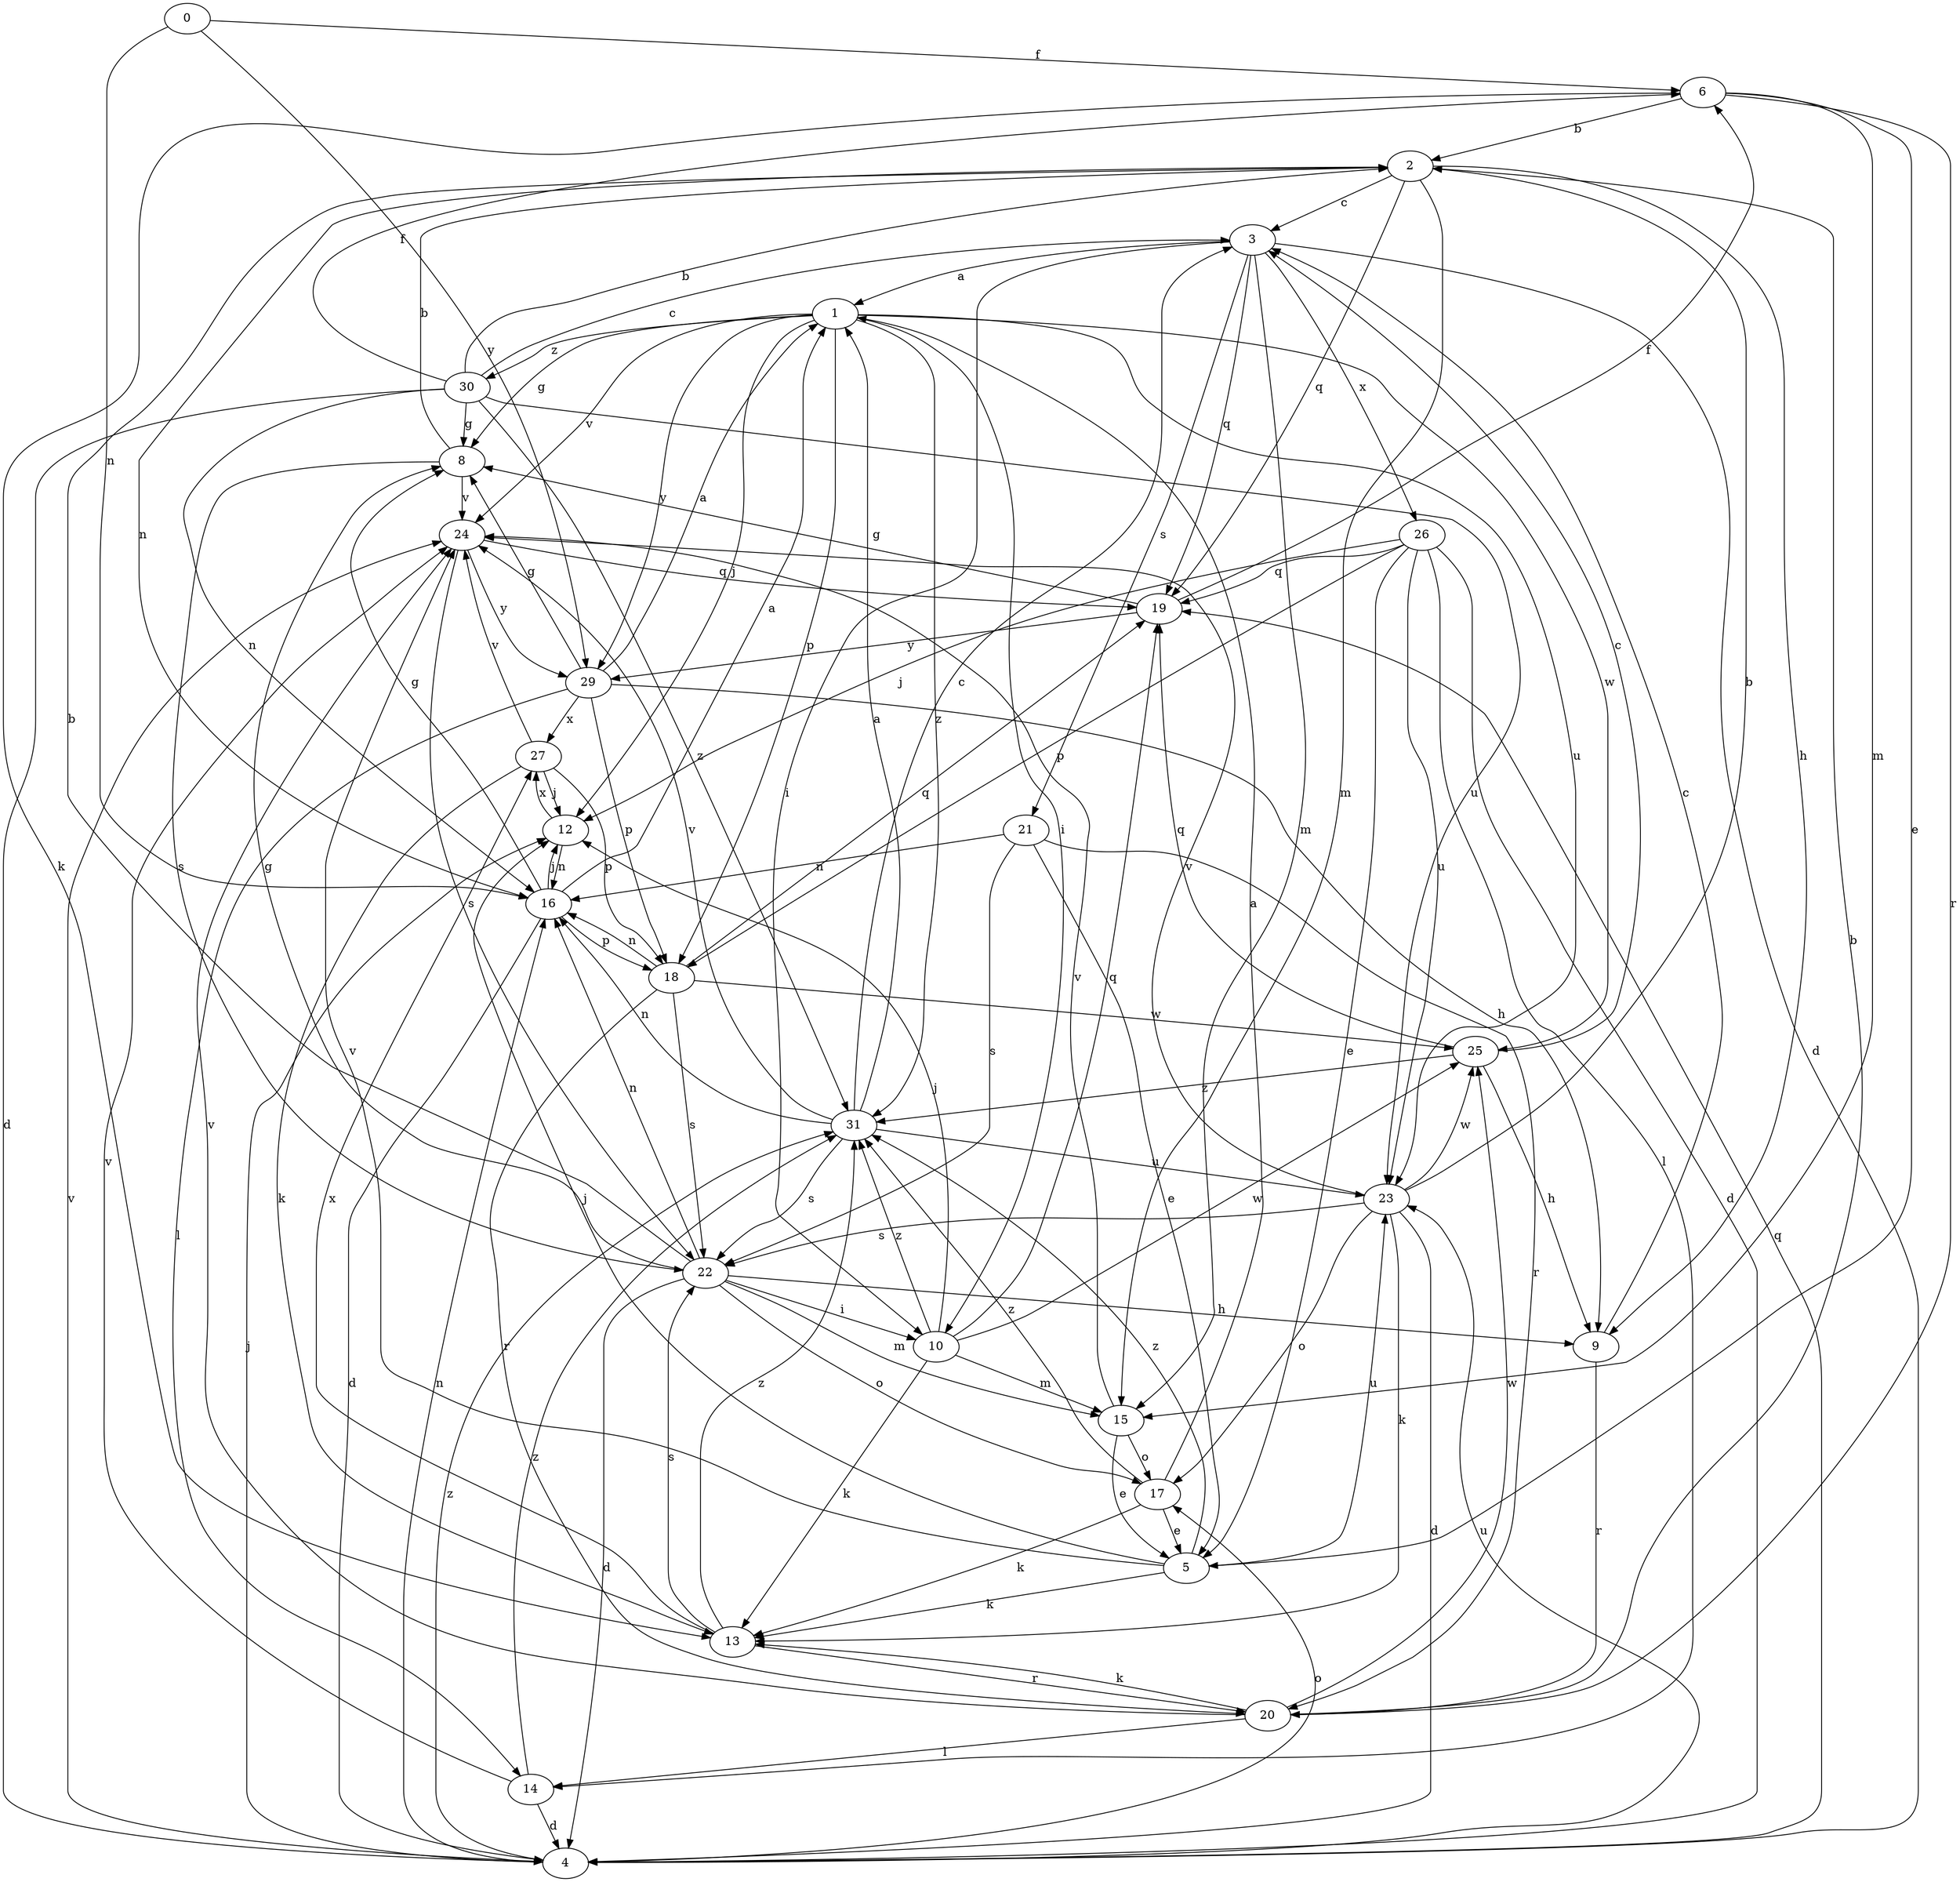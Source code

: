 strict digraph  {
0;
1;
2;
3;
4;
5;
6;
8;
9;
10;
12;
13;
14;
15;
16;
17;
18;
19;
20;
21;
22;
23;
24;
25;
26;
27;
29;
30;
31;
0 -> 6  [label=f];
0 -> 16  [label=n];
0 -> 29  [label=y];
1 -> 8  [label=g];
1 -> 10  [label=i];
1 -> 12  [label=j];
1 -> 18  [label=p];
1 -> 23  [label=u];
1 -> 24  [label=v];
1 -> 25  [label=w];
1 -> 29  [label=y];
1 -> 30  [label=z];
1 -> 31  [label=z];
2 -> 3  [label=c];
2 -> 9  [label=h];
2 -> 15  [label=m];
2 -> 16  [label=n];
2 -> 19  [label=q];
3 -> 1  [label=a];
3 -> 4  [label=d];
3 -> 10  [label=i];
3 -> 15  [label=m];
3 -> 19  [label=q];
3 -> 21  [label=s];
3 -> 26  [label=x];
4 -> 12  [label=j];
4 -> 16  [label=n];
4 -> 17  [label=o];
4 -> 19  [label=q];
4 -> 23  [label=u];
4 -> 24  [label=v];
4 -> 31  [label=z];
5 -> 12  [label=j];
5 -> 13  [label=k];
5 -> 23  [label=u];
5 -> 24  [label=v];
5 -> 31  [label=z];
6 -> 2  [label=b];
6 -> 5  [label=e];
6 -> 13  [label=k];
6 -> 15  [label=m];
6 -> 20  [label=r];
8 -> 2  [label=b];
8 -> 22  [label=s];
8 -> 24  [label=v];
9 -> 3  [label=c];
9 -> 20  [label=r];
10 -> 12  [label=j];
10 -> 13  [label=k];
10 -> 15  [label=m];
10 -> 19  [label=q];
10 -> 25  [label=w];
10 -> 31  [label=z];
12 -> 16  [label=n];
12 -> 27  [label=x];
13 -> 20  [label=r];
13 -> 22  [label=s];
13 -> 27  [label=x];
13 -> 31  [label=z];
14 -> 4  [label=d];
14 -> 24  [label=v];
14 -> 31  [label=z];
15 -> 5  [label=e];
15 -> 17  [label=o];
15 -> 24  [label=v];
16 -> 1  [label=a];
16 -> 4  [label=d];
16 -> 8  [label=g];
16 -> 12  [label=j];
16 -> 18  [label=p];
17 -> 1  [label=a];
17 -> 5  [label=e];
17 -> 13  [label=k];
17 -> 31  [label=z];
18 -> 16  [label=n];
18 -> 19  [label=q];
18 -> 20  [label=r];
18 -> 22  [label=s];
18 -> 25  [label=w];
19 -> 6  [label=f];
19 -> 8  [label=g];
19 -> 29  [label=y];
20 -> 2  [label=b];
20 -> 13  [label=k];
20 -> 14  [label=l];
20 -> 24  [label=v];
20 -> 25  [label=w];
21 -> 5  [label=e];
21 -> 16  [label=n];
21 -> 20  [label=r];
21 -> 22  [label=s];
22 -> 2  [label=b];
22 -> 4  [label=d];
22 -> 8  [label=g];
22 -> 9  [label=h];
22 -> 10  [label=i];
22 -> 15  [label=m];
22 -> 16  [label=n];
22 -> 17  [label=o];
23 -> 2  [label=b];
23 -> 4  [label=d];
23 -> 13  [label=k];
23 -> 17  [label=o];
23 -> 22  [label=s];
23 -> 24  [label=v];
23 -> 25  [label=w];
24 -> 19  [label=q];
24 -> 22  [label=s];
24 -> 29  [label=y];
25 -> 3  [label=c];
25 -> 9  [label=h];
25 -> 19  [label=q];
25 -> 31  [label=z];
26 -> 4  [label=d];
26 -> 5  [label=e];
26 -> 12  [label=j];
26 -> 14  [label=l];
26 -> 18  [label=p];
26 -> 19  [label=q];
26 -> 23  [label=u];
27 -> 12  [label=j];
27 -> 13  [label=k];
27 -> 18  [label=p];
27 -> 24  [label=v];
29 -> 1  [label=a];
29 -> 8  [label=g];
29 -> 9  [label=h];
29 -> 14  [label=l];
29 -> 18  [label=p];
29 -> 27  [label=x];
30 -> 2  [label=b];
30 -> 3  [label=c];
30 -> 4  [label=d];
30 -> 6  [label=f];
30 -> 8  [label=g];
30 -> 16  [label=n];
30 -> 23  [label=u];
30 -> 31  [label=z];
31 -> 1  [label=a];
31 -> 3  [label=c];
31 -> 16  [label=n];
31 -> 22  [label=s];
31 -> 23  [label=u];
31 -> 24  [label=v];
}
